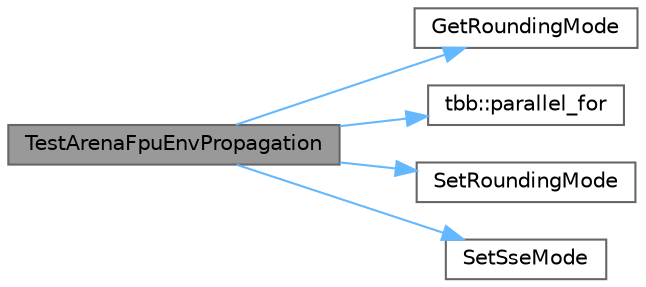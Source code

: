 digraph "TestArenaFpuEnvPropagation"
{
 // LATEX_PDF_SIZE
  bgcolor="transparent";
  edge [fontname=Helvetica,fontsize=10,labelfontname=Helvetica,labelfontsize=10];
  node [fontname=Helvetica,fontsize=10,shape=box,height=0.2,width=0.4];
  rankdir="LR";
  Node1 [id="Node000001",label="TestArenaFpuEnvPropagation",height=0.2,width=0.4,color="gray40", fillcolor="grey60", style="filled", fontcolor="black",tooltip=" "];
  Node1 -> Node2 [id="edge5_Node000001_Node000002",color="steelblue1",style="solid",tooltip=" "];
  Node2 [id="Node000002",label="GetRoundingMode",height=0.2,width=0.4,color="grey40", fillcolor="white", style="filled",URL="$harness__fp_8h.html#aee3358c2adeb1eaa765d07897daeec3c",tooltip=" "];
  Node1 -> Node3 [id="edge6_Node000001_Node000003",color="steelblue1",style="solid",tooltip=" "];
  Node3 [id="Node000003",label="tbb::parallel_for",height=0.2,width=0.4,color="grey40", fillcolor="white", style="filled",URL="$group__algorithms.html#gaa8444c29dc4d2e527a1036717d109aef",tooltip="Parallel iteration over range with default partitioner."];
  Node1 -> Node4 [id="edge7_Node000001_Node000004",color="steelblue1",style="solid",tooltip=" "];
  Node4 [id="Node000004",label="SetRoundingMode",height=0.2,width=0.4,color="grey40", fillcolor="white", style="filled",URL="$harness__fp_8h.html#aef97e7fd6c741841afe2633dc513b65a",tooltip=" "];
  Node1 -> Node5 [id="edge8_Node000001_Node000005",color="steelblue1",style="solid",tooltip=" "];
  Node5 [id="Node000005",label="SetSseMode",height=0.2,width=0.4,color="grey40", fillcolor="white", style="filled",URL="$harness__fp_8h.html#a2a20cf2d51a26384613203aa76f3bacb",tooltip=" "];
}
